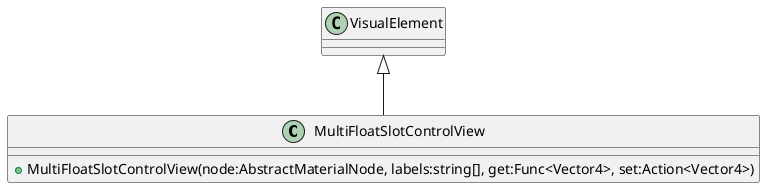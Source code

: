@startuml
class MultiFloatSlotControlView {
    + MultiFloatSlotControlView(node:AbstractMaterialNode, labels:string[], get:Func<Vector4>, set:Action<Vector4>)
}
VisualElement <|-- MultiFloatSlotControlView
@enduml
